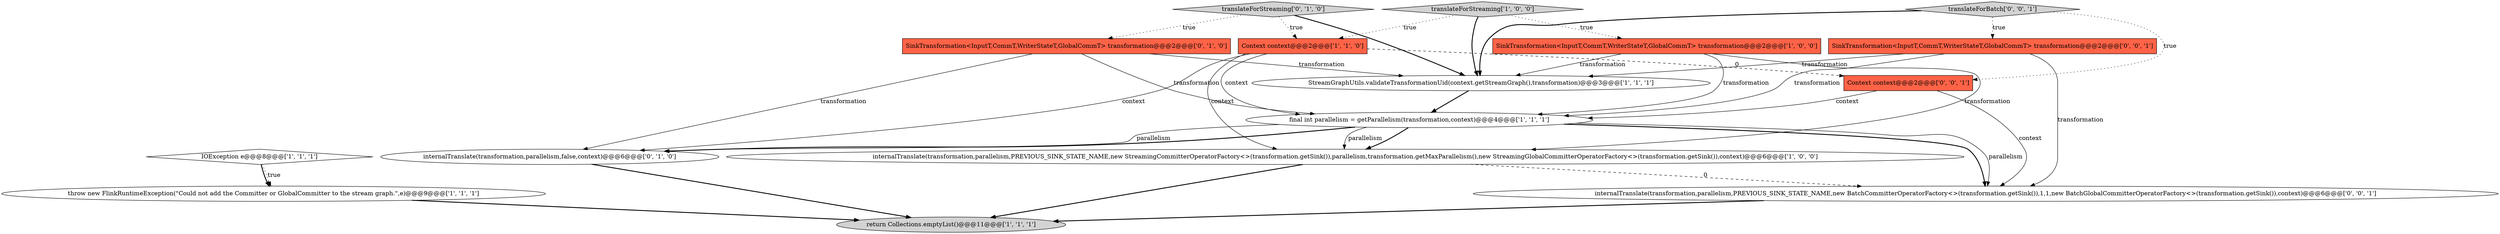 digraph {
13 [style = filled, label = "SinkTransformation<InputT,CommT,WriterStateT,GlobalCommT> transformation@@@2@@@['0', '0', '1']", fillcolor = tomato, shape = box image = "AAA0AAABBB3BBB"];
3 [style = filled, label = "translateForStreaming['1', '0', '0']", fillcolor = lightgray, shape = diamond image = "AAA0AAABBB1BBB"];
8 [style = filled, label = "Context context@@@2@@@['1', '1', '0']", fillcolor = tomato, shape = box image = "AAA0AAABBB1BBB"];
12 [style = filled, label = "translateForBatch['0', '0', '1']", fillcolor = lightgray, shape = diamond image = "AAA0AAABBB3BBB"];
2 [style = filled, label = "StreamGraphUtils.validateTransformationUid(context.getStreamGraph(),transformation)@@@3@@@['1', '1', '1']", fillcolor = white, shape = ellipse image = "AAA0AAABBB1BBB"];
11 [style = filled, label = "SinkTransformation<InputT,CommT,WriterStateT,GlobalCommT> transformation@@@2@@@['0', '1', '0']", fillcolor = tomato, shape = box image = "AAA0AAABBB2BBB"];
1 [style = filled, label = "throw new FlinkRuntimeException(\"Could not add the Committer or GlobalCommitter to the stream graph.\",e)@@@9@@@['1', '1', '1']", fillcolor = white, shape = ellipse image = "AAA0AAABBB1BBB"];
5 [style = filled, label = "IOException e@@@8@@@['1', '1', '1']", fillcolor = white, shape = diamond image = "AAA0AAABBB1BBB"];
6 [style = filled, label = "return Collections.emptyList()@@@11@@@['1', '1', '1']", fillcolor = lightgray, shape = ellipse image = "AAA0AAABBB1BBB"];
9 [style = filled, label = "internalTranslate(transformation,parallelism,false,context)@@@6@@@['0', '1', '0']", fillcolor = white, shape = ellipse image = "AAA0AAABBB2BBB"];
14 [style = filled, label = "internalTranslate(transformation,parallelism,PREVIOUS_SINK_STATE_NAME,new BatchCommitterOperatorFactory<>(transformation.getSink()),1,1,new BatchGlobalCommitterOperatorFactory<>(transformation.getSink()),context)@@@6@@@['0', '0', '1']", fillcolor = white, shape = ellipse image = "AAA0AAABBB3BBB"];
15 [style = filled, label = "Context context@@@2@@@['0', '0', '1']", fillcolor = tomato, shape = box image = "AAA0AAABBB3BBB"];
0 [style = filled, label = "SinkTransformation<InputT,CommT,WriterStateT,GlobalCommT> transformation@@@2@@@['1', '0', '0']", fillcolor = tomato, shape = box image = "AAA0AAABBB1BBB"];
10 [style = filled, label = "translateForStreaming['0', '1', '0']", fillcolor = lightgray, shape = diamond image = "AAA0AAABBB2BBB"];
7 [style = filled, label = "internalTranslate(transformation,parallelism,PREVIOUS_SINK_STATE_NAME,new StreamingCommitterOperatorFactory<>(transformation.getSink()),parallelism,transformation.getMaxParallelism(),new StreamingGlobalCommitterOperatorFactory<>(transformation.getSink()),context)@@@6@@@['1', '0', '0']", fillcolor = white, shape = ellipse image = "AAA0AAABBB1BBB"];
4 [style = filled, label = "final int parallelism = getParallelism(transformation,context)@@@4@@@['1', '1', '1']", fillcolor = white, shape = ellipse image = "AAA0AAABBB1BBB"];
13->2 [style = solid, label="transformation"];
13->4 [style = solid, label="transformation"];
2->4 [style = bold, label=""];
4->7 [style = bold, label=""];
10->2 [style = bold, label=""];
11->9 [style = solid, label="transformation"];
3->2 [style = bold, label=""];
5->1 [style = bold, label=""];
8->4 [style = solid, label="context"];
12->2 [style = bold, label=""];
7->6 [style = bold, label=""];
13->14 [style = solid, label="transformation"];
3->8 [style = dotted, label="true"];
12->13 [style = dotted, label="true"];
12->15 [style = dotted, label="true"];
4->9 [style = solid, label="parallelism"];
1->6 [style = bold, label=""];
0->4 [style = solid, label="transformation"];
15->4 [style = solid, label="context"];
8->9 [style = solid, label="context"];
9->6 [style = bold, label=""];
3->0 [style = dotted, label="true"];
8->7 [style = solid, label="context"];
11->2 [style = solid, label="transformation"];
10->8 [style = dotted, label="true"];
4->9 [style = bold, label=""];
8->15 [style = dashed, label="0"];
14->6 [style = bold, label=""];
4->14 [style = bold, label=""];
0->7 [style = solid, label="transformation"];
0->2 [style = solid, label="transformation"];
4->7 [style = solid, label="parallelism"];
5->1 [style = dotted, label="true"];
7->14 [style = dashed, label="0"];
15->14 [style = solid, label="context"];
4->14 [style = solid, label="parallelism"];
10->11 [style = dotted, label="true"];
11->4 [style = solid, label="transformation"];
}
